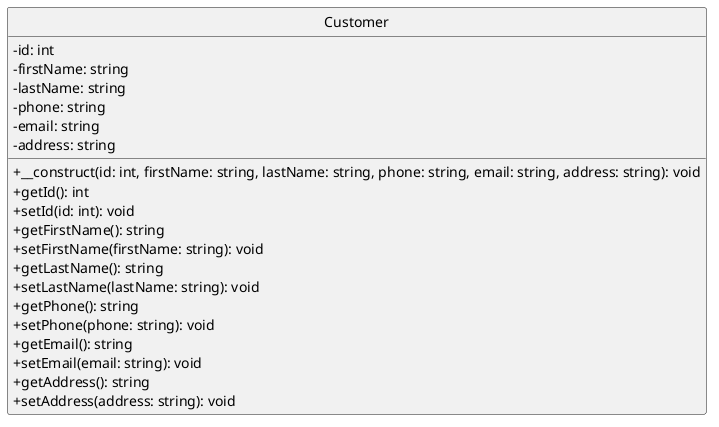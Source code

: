 @startuml
hide circle
skinparam classAttributeIconSize 0

class Customer {
    - id: int
    - firstName: string
    - lastName: string
    - phone: string
    - email: string
    - address: string
    + __construct(id: int, firstName: string, lastName: string, phone: string, email: string, address: string): void
    + getId(): int
    + setId(id: int): void
    + getFirstName(): string
    + setFirstName(firstName: string): void
    + getLastName(): string
    + setLastName(lastName: string): void
    + getPhone(): string
    + setPhone(phone: string): void
    + getEmail(): string
    + setEmail(email: string): void
    + getAddress(): string
    + setAddress(address: string): void
}
@enduml
